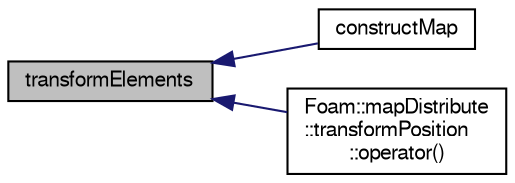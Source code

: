 digraph "transformElements"
{
  bgcolor="transparent";
  edge [fontname="FreeSans",fontsize="10",labelfontname="FreeSans",labelfontsize="10"];
  node [fontname="FreeSans",fontsize="10",shape=record];
  rankdir="LR";
  Node474 [label="transformElements",height=0.2,width=0.4,color="black", fillcolor="grey75", style="filled", fontcolor="black"];
  Node474 -> Node475 [dir="back",color="midnightblue",fontsize="10",style="solid",fontname="FreeSans"];
  Node475 [label="constructMap",height=0.2,width=0.4,color="black",URL="$a27362.html#a9b9f632cc3d311546a6d0412c23336b5",tooltip="From subsetted data to new reconstructed data. "];
  Node474 -> Node476 [dir="back",color="midnightblue",fontsize="10",style="solid",fontname="FreeSans"];
  Node476 [label="Foam::mapDistribute\l::transformPosition\l::operator()",height=0.2,width=0.4,color="black",URL="$a27370.html#a11642b92fc0de1bcb065753c5eb0a46c"];
}
